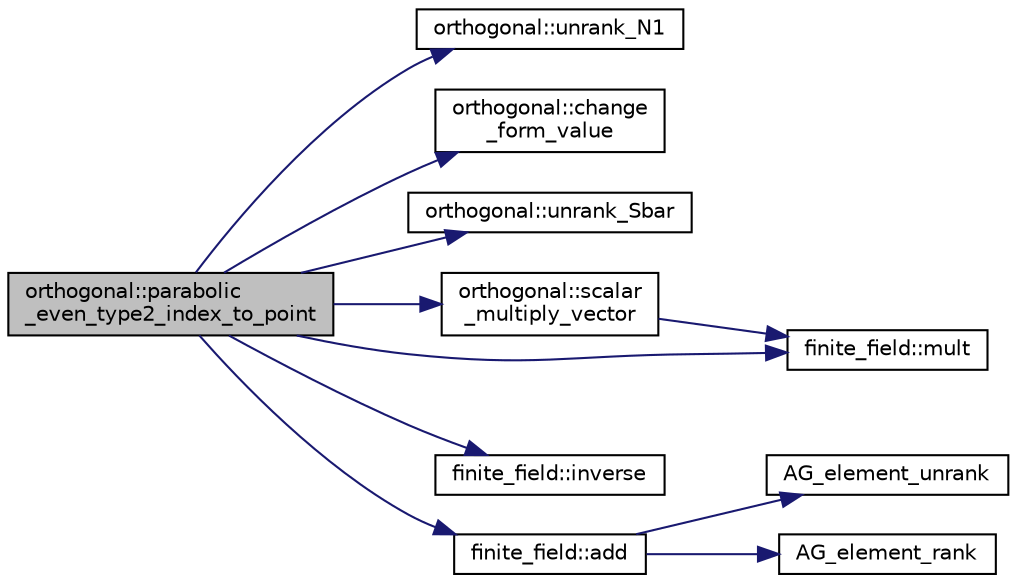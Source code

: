 digraph "orthogonal::parabolic_even_type2_index_to_point"
{
  edge [fontname="Helvetica",fontsize="10",labelfontname="Helvetica",labelfontsize="10"];
  node [fontname="Helvetica",fontsize="10",shape=record];
  rankdir="LR";
  Node18186 [label="orthogonal::parabolic\l_even_type2_index_to_point",height=0.2,width=0.4,color="black", fillcolor="grey75", style="filled", fontcolor="black"];
  Node18186 -> Node18187 [color="midnightblue",fontsize="10",style="solid",fontname="Helvetica"];
  Node18187 [label="orthogonal::unrank_N1",height=0.2,width=0.4,color="black", fillcolor="white", style="filled",URL="$d7/daa/classorthogonal.html#ac39ac9cea140f569c2b78ad01310b4b6"];
  Node18186 -> Node18188 [color="midnightblue",fontsize="10",style="solid",fontname="Helvetica"];
  Node18188 [label="orthogonal::change\l_form_value",height=0.2,width=0.4,color="black", fillcolor="white", style="filled",URL="$d7/daa/classorthogonal.html#a981c26d4b73e152cd884f0b969a581bf"];
  Node18186 -> Node18189 [color="midnightblue",fontsize="10",style="solid",fontname="Helvetica"];
  Node18189 [label="orthogonal::unrank_Sbar",height=0.2,width=0.4,color="black", fillcolor="white", style="filled",URL="$d7/daa/classorthogonal.html#af5dc4e991f79be6bfdce4325648e037a"];
  Node18186 -> Node18190 [color="midnightblue",fontsize="10",style="solid",fontname="Helvetica"];
  Node18190 [label="orthogonal::scalar\l_multiply_vector",height=0.2,width=0.4,color="black", fillcolor="white", style="filled",URL="$d7/daa/classorthogonal.html#aa09d1376cd2f6bd9a3dbc05d2e300345"];
  Node18190 -> Node18191 [color="midnightblue",fontsize="10",style="solid",fontname="Helvetica"];
  Node18191 [label="finite_field::mult",height=0.2,width=0.4,color="black", fillcolor="white", style="filled",URL="$df/d5a/classfinite__field.html#a24fb5917aa6d4d656fd855b7f44a13b0"];
  Node18186 -> Node18192 [color="midnightblue",fontsize="10",style="solid",fontname="Helvetica"];
  Node18192 [label="finite_field::inverse",height=0.2,width=0.4,color="black", fillcolor="white", style="filled",URL="$df/d5a/classfinite__field.html#a69f2a12c01e70b7ce2d115c5221c9cdd"];
  Node18186 -> Node18191 [color="midnightblue",fontsize="10",style="solid",fontname="Helvetica"];
  Node18186 -> Node18193 [color="midnightblue",fontsize="10",style="solid",fontname="Helvetica"];
  Node18193 [label="finite_field::add",height=0.2,width=0.4,color="black", fillcolor="white", style="filled",URL="$df/d5a/classfinite__field.html#a8f12328a27500f3c7be0c849ebbc9d14"];
  Node18193 -> Node18194 [color="midnightblue",fontsize="10",style="solid",fontname="Helvetica"];
  Node18194 [label="AG_element_unrank",height=0.2,width=0.4,color="black", fillcolor="white", style="filled",URL="$d4/d67/geometry_8h.html#a4a33b86c87b2879b97cfa1327abe2885"];
  Node18193 -> Node18195 [color="midnightblue",fontsize="10",style="solid",fontname="Helvetica"];
  Node18195 [label="AG_element_rank",height=0.2,width=0.4,color="black", fillcolor="white", style="filled",URL="$d4/d67/geometry_8h.html#ab2ac908d07dd8038fd996e26bdc75c17"];
}
